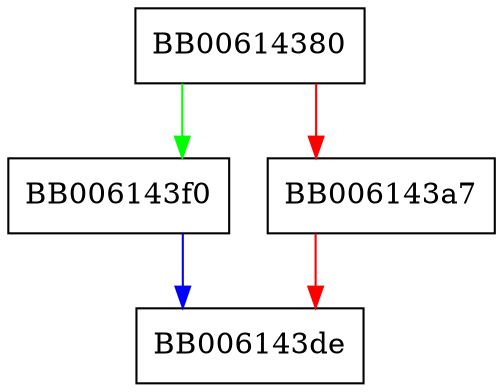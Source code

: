 digraph PEM_X509_INFO_read {
  node [shape="box"];
  graph [splines=ortho];
  BB00614380 -> BB006143f0 [color="green"];
  BB00614380 -> BB006143a7 [color="red"];
  BB006143a7 -> BB006143de [color="red"];
  BB006143f0 -> BB006143de [color="blue"];
}